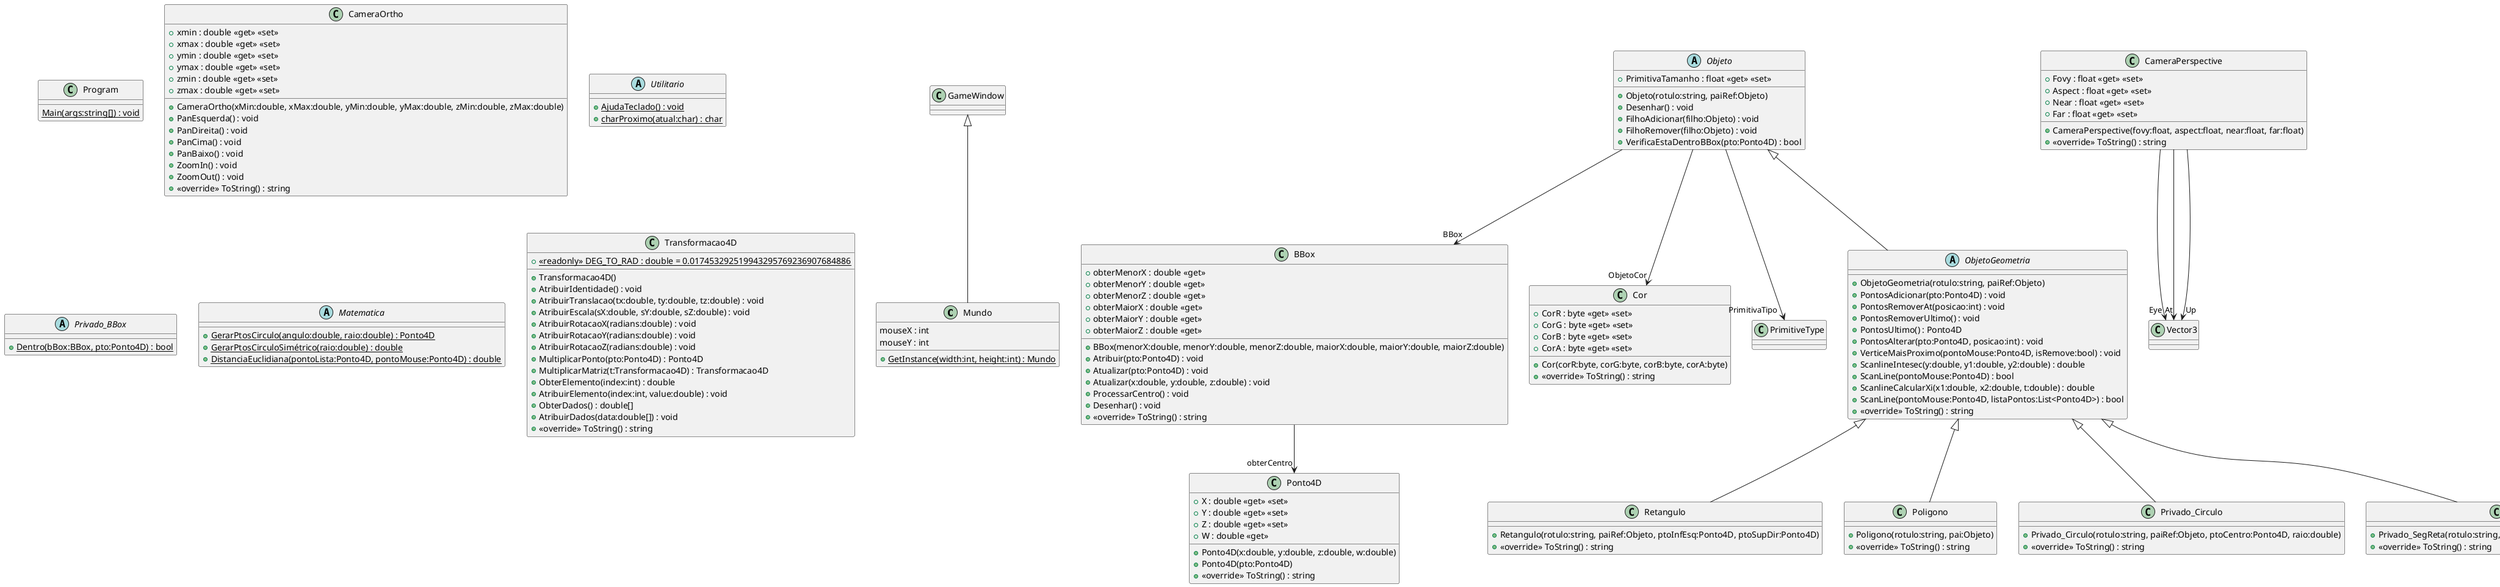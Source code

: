 @startuml
class Mundo {
    + {static} GetInstance(width:int, height:int) : Mundo
    mouseX : int
    mouseY : int
}
class Program {
    {static} Main(args:string[]) : void
}
GameWindow <|-- Mundo
class BBox {
    + BBox(menorX:double, menorY:double, menorZ:double, maiorX:double, maiorY:double, maiorZ:double)
    + Atribuir(pto:Ponto4D) : void
    + Atualizar(pto:Ponto4D) : void
    + Atualizar(x:double, y:double, z:double) : void
    + ProcessarCentro() : void
    + Desenhar() : void
    + obterMenorX : double <<get>>
    + obterMenorY : double <<get>>
    + obterMenorZ : double <<get>>
    + obterMaiorX : double <<get>>
    + obterMaiorY : double <<get>>
    + obterMaiorZ : double <<get>>
    + <<override>> ToString() : string
}
BBox --> "obterCentro" Ponto4D
class CameraOrtho {
    + CameraOrtho(xMin:double, xMax:double, yMin:double, yMax:double, zMin:double, zMax:double)
    + xmin : double <<get>> <<set>>
    + xmax : double <<get>> <<set>>
    + ymin : double <<get>> <<set>>
    + ymax : double <<get>> <<set>>
    + zmin : double <<get>> <<set>>
    + zmax : double <<get>> <<set>>
    + PanEsquerda() : void
    + PanDireita() : void
    + PanCima() : void
    + PanBaixo() : void
    + ZoomIn() : void
    + ZoomOut() : void
    + <<override>> ToString() : string
}
class CameraPerspective {
    + CameraPerspective(fovy:float, aspect:float, near:float, far:float)
    + Fovy : float <<get>> <<set>>
    + Aspect : float <<get>> <<set>>
    + Near : float <<get>> <<set>>
    + Far : float <<get>> <<set>>
    + <<override>> ToString() : string
}
CameraPerspective --> "Eye" Vector3
CameraPerspective --> "At" Vector3
CameraPerspective --> "Up" Vector3
class Cor {
    + Cor(corR:byte, corG:byte, corB:byte, corA:byte)
    + <<override>> ToString() : string
    + CorR : byte <<get>> <<set>>
    + CorG : byte <<get>> <<set>>
    + CorB : byte <<get>> <<set>>
    + CorA : byte <<get>> <<set>>
}
abstract class Objeto {
    + PrimitivaTamanho : float <<get>> <<set>>
    + Objeto(rotulo:string, paiRef:Objeto)
    + Desenhar() : void
    + FilhoAdicionar(filho:Objeto) : void
    + FilhoRemover(filho:Objeto) : void
    + VerificaEstaDentroBBox(pto:Ponto4D) : bool
}
Objeto --> "ObjetoCor" Cor
Objeto --> "PrimitivaTipo" PrimitiveType
Objeto --> "BBox" BBox
abstract class ObjetoGeometria {
    + ObjetoGeometria(rotulo:string, paiRef:Objeto)
    + PontosAdicionar(pto:Ponto4D) : void
    + PontosRemoverAt(posicao:int) : void
    + PontosRemoverUltimo() : void
    + PontosUltimo() : Ponto4D
    + PontosAlterar(pto:Ponto4D, posicao:int) : void
    + VerticeMaisProximo(pontoMouse:Ponto4D, isRemove:bool) : void
    + ScanlineIntesec(y:double, y1:double, y2:double) : double
    + ScanLine(pontoMouse:Ponto4D) : bool
    + ScanlineCalcularXi(x1:double, x2:double, t:double) : double
    + ScanLine(pontoMouse:Ponto4D, listaPontos:List<Ponto4D>) : bool
    + <<override>> ToString() : string
}
Objeto <|-- ObjetoGeometria
class Retangulo {
    + Retangulo(rotulo:string, paiRef:Objeto, ptoInfEsq:Ponto4D, ptoSupDir:Ponto4D)
    + <<override>> ToString() : string
}
ObjetoGeometria <|-- Retangulo
class Poligono {
    + Poligono(rotulo:string, pai:Objeto)
    + <<override>> ToString() : string
}
ObjetoGeometria <|-- Poligono
abstract class Utilitario {
    + {static} AjudaTeclado() : void
    + {static} charProximo(atual:char) : char
}
abstract class Privado_BBox {
    + {static} Dentro(bBox:BBox, pto:Ponto4D) : bool
}
class Privado_Circulo {
    + Privado_Circulo(rotulo:string, paiRef:Objeto, ptoCentro:Ponto4D, raio:double)
    + <<override>> ToString() : string
}
ObjetoGeometria <|-- Privado_Circulo
abstract class Matematica {
    + {static} GerarPtosCirculo(angulo:double, raio:double) : Ponto4D
    + {static} GerarPtosCirculoSimétrico(raio:double) : double
    + {static} DistanciaEuclidiana(pontoLista:Ponto4D, pontoMouse:Ponto4D) : double
}
class Privado_SegReta {
    + Privado_SegReta(rotulo:string, paiRef:Objeto, ptoIni:Ponto4D, ptoFim:Ponto4D)
    + <<override>> ToString() : string
}
ObjetoGeometria <|-- Privado_SegReta
class Ponto4D {
    + Ponto4D(x:double, y:double, z:double, w:double)
    + Ponto4D(pto:Ponto4D)
    + X : double <<get>> <<set>>
    + Y : double <<get>> <<set>>
    + Z : double <<get>> <<set>>
    + W : double <<get>>
    + <<override>> ToString() : string
}
class Transformacao4D {
    {static} + <<readonly>> DEG_TO_RAD : double = 0.017453292519943295769236907684886
    + Transformacao4D()
    + AtribuirIdentidade() : void
    + AtribuirTranslacao(tx:double, ty:double, tz:double) : void
    + AtribuirEscala(sX:double, sY:double, sZ:double) : void
    + AtribuirRotacaoX(radians:double) : void
    + AtribuirRotacaoY(radians:double) : void
    + AtribuirRotacaoZ(radians:double) : void
    + MultiplicarPonto(pto:Ponto4D) : Ponto4D
    + MultiplicarMatriz(t:Transformacao4D) : Transformacao4D
    + ObterElemento(index:int) : double
    + AtribuirElemento(index:int, value:double) : void
    + ObterDados() : double[]
    + AtribuirDados(data:double[]) : void
    + <<override>> ToString() : string
}
@enduml

